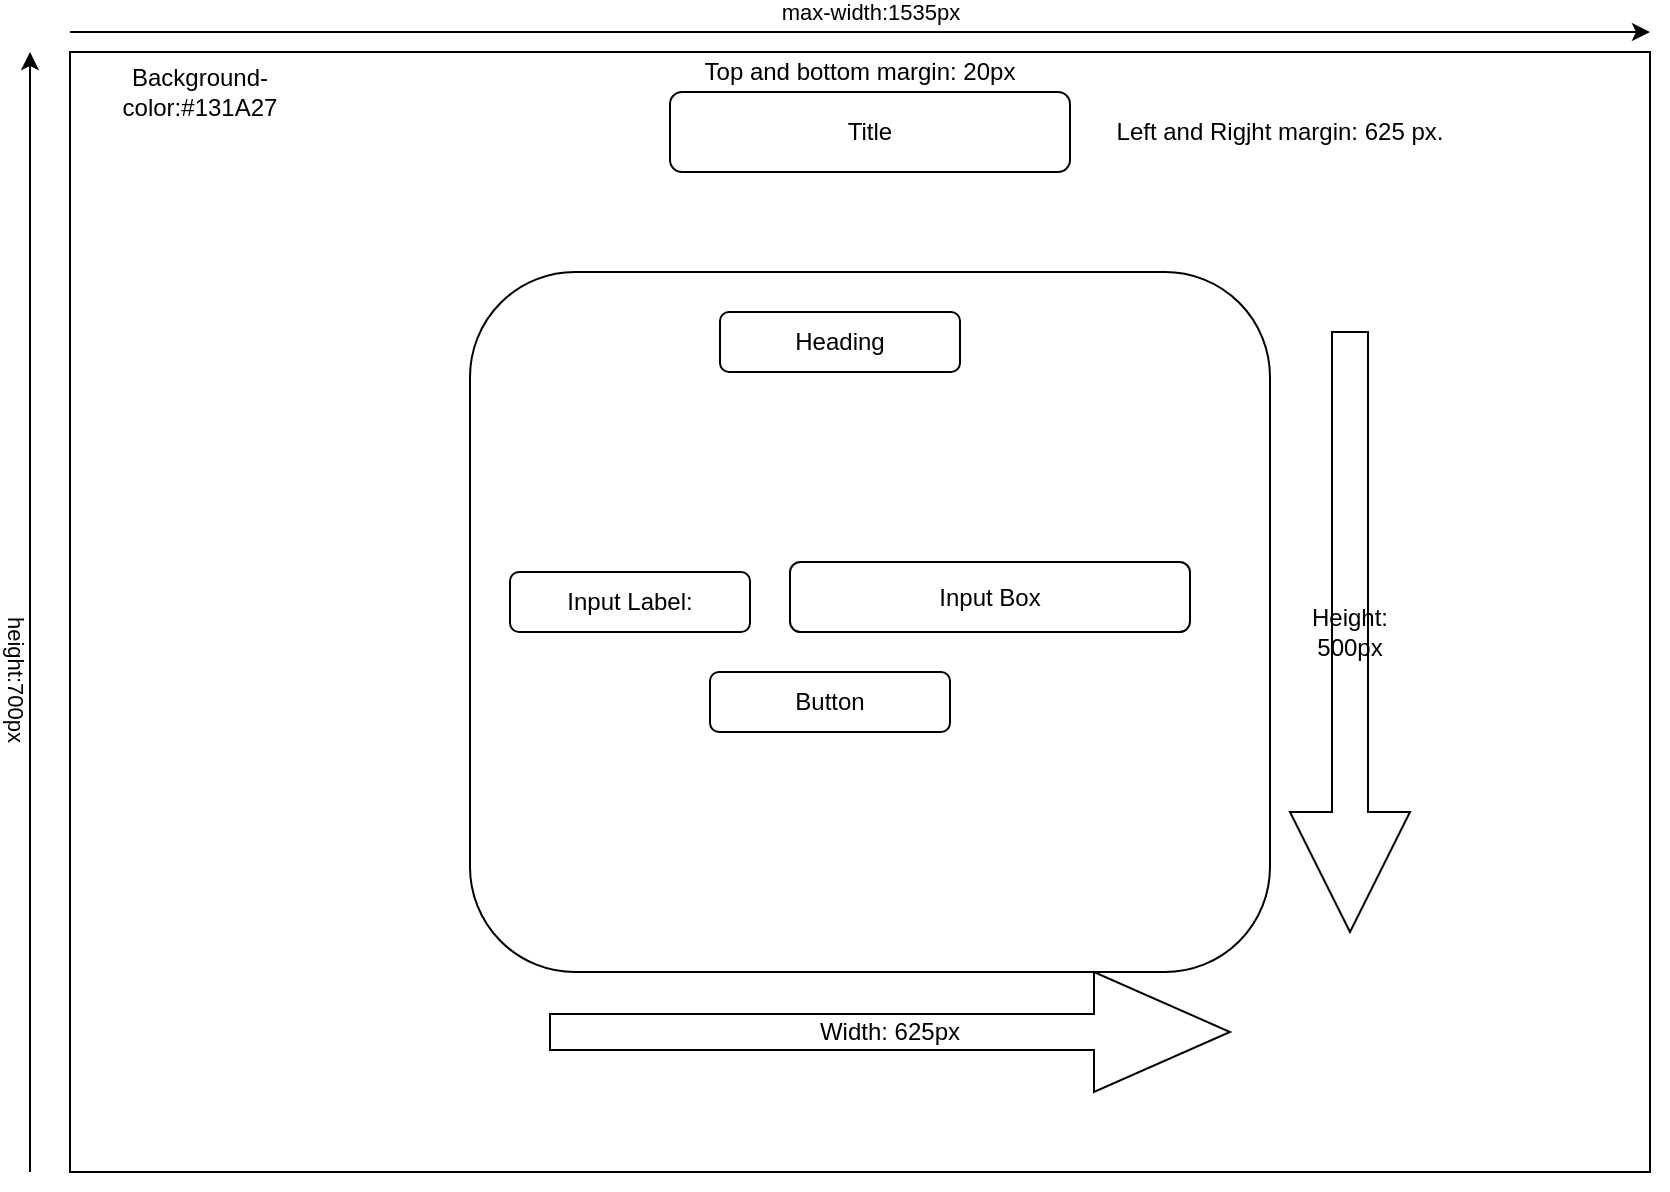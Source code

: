 <mxfile version="14.5.1" type="device"><diagram id="dMy2F7L05SrLf6AGKxrE" name="Page-1"><mxGraphModel dx="1024" dy="592" grid="1" gridSize="10" guides="1" tooltips="1" connect="1" arrows="1" fold="1" page="1" pageScale="1" pageWidth="850" pageHeight="1100" math="0" shadow="0"><root><mxCell id="0"/><mxCell id="1" parent="0"/><mxCell id="18KOpKSJADqLR1cPn7dm-2" value="" style="rounded=0;whiteSpace=wrap;html=1;" vertex="1" parent="1"><mxGeometry x="40" y="40" width="790" height="560" as="geometry"/></mxCell><mxCell id="18KOpKSJADqLR1cPn7dm-3" value="" style="rounded=1;whiteSpace=wrap;html=1;" vertex="1" parent="1"><mxGeometry x="240" y="150" width="400" height="350" as="geometry"/></mxCell><mxCell id="18KOpKSJADqLR1cPn7dm-11" value="" style="endArrow=classic;html=1;" edge="1" parent="1"><mxGeometry relative="1" as="geometry"><mxPoint x="40" y="30" as="sourcePoint"/><mxPoint x="830" y="30" as="targetPoint"/><Array as="points"/></mxGeometry></mxCell><mxCell id="18KOpKSJADqLR1cPn7dm-12" value="max-width:1535px" style="edgeLabel;resizable=0;html=1;align=center;verticalAlign=middle;rotation=0;" connectable="0" vertex="1" parent="18KOpKSJADqLR1cPn7dm-11"><mxGeometry relative="1" as="geometry"><mxPoint x="5" y="-10" as="offset"/></mxGeometry></mxCell><mxCell id="18KOpKSJADqLR1cPn7dm-30" value="" style="endArrow=classic;html=1;" edge="1" parent="1"><mxGeometry width="50" height="50" relative="1" as="geometry"><mxPoint x="20" y="600" as="sourcePoint"/><mxPoint x="20" y="40" as="targetPoint"/><Array as="points"><mxPoint x="20" y="330"/></Array></mxGeometry></mxCell><mxCell id="18KOpKSJADqLR1cPn7dm-31" value="height:700px" style="edgeLabel;html=1;align=center;verticalAlign=middle;resizable=0;points=[];rotation=90;" vertex="1" connectable="0" parent="18KOpKSJADqLR1cPn7dm-30"><mxGeometry x="-0.118" y="7" relative="1" as="geometry"><mxPoint as="offset"/></mxGeometry></mxCell><mxCell id="18KOpKSJADqLR1cPn7dm-32" value="Background-color:#131A27" style="text;html=1;strokeColor=none;fillColor=none;align=center;verticalAlign=middle;whiteSpace=wrap;rounded=0;" vertex="1" parent="1"><mxGeometry x="60" y="50" width="90" height="20" as="geometry"/></mxCell><mxCell id="18KOpKSJADqLR1cPn7dm-33" value="Title" style="rounded=1;whiteSpace=wrap;html=1;" vertex="1" parent="1"><mxGeometry x="340" y="60" width="200" height="40" as="geometry"/></mxCell><mxCell id="18KOpKSJADqLR1cPn7dm-34" value="Top and bottom margin: 20px&lt;br&gt;" style="text;html=1;strokeColor=none;fillColor=none;align=center;verticalAlign=middle;whiteSpace=wrap;rounded=0;" vertex="1" parent="1"><mxGeometry x="335" y="40" width="200" height="20" as="geometry"/></mxCell><mxCell id="18KOpKSJADqLR1cPn7dm-35" value="Left and Rigjht margin: 625 px." style="text;html=1;strokeColor=none;fillColor=none;align=center;verticalAlign=middle;whiteSpace=wrap;rounded=0;" vertex="1" parent="1"><mxGeometry x="560" y="70" width="170" height="20" as="geometry"/></mxCell><mxCell id="18KOpKSJADqLR1cPn7dm-41" value="Width: 625px" style="shape=singleArrow;whiteSpace=wrap;html=1;" vertex="1" parent="1"><mxGeometry x="280" y="500" width="340" height="60" as="geometry"/></mxCell><mxCell id="18KOpKSJADqLR1cPn7dm-42" value="Height: 500px" style="shape=singleArrow;direction=south;whiteSpace=wrap;html=1;" vertex="1" parent="1"><mxGeometry x="650" y="180" width="60" height="300" as="geometry"/></mxCell><mxCell id="18KOpKSJADqLR1cPn7dm-43" value="" style="endArrow=classic;html=1;" edge="1" parent="1" target="18KOpKSJADqLR1cPn7dm-42"><mxGeometry width="50" height="50" relative="1" as="geometry"><mxPoint x="650" y="194" as="sourcePoint"/><mxPoint x="650" y="462" as="targetPoint"/><Array as="points"/></mxGeometry></mxCell><mxCell id="18KOpKSJADqLR1cPn7dm-44" value="Heading" style="rounded=1;whiteSpace=wrap;html=1;" vertex="1" parent="1"><mxGeometry x="365" y="170" width="120" height="30" as="geometry"/></mxCell><mxCell id="18KOpKSJADqLR1cPn7dm-45" value="Input Box" style="rounded=1;whiteSpace=wrap;html=1;" vertex="1" parent="1"><mxGeometry x="400" y="295" width="200" height="35" as="geometry"/></mxCell><mxCell id="18KOpKSJADqLR1cPn7dm-46" value="Button" style="rounded=1;whiteSpace=wrap;html=1;" vertex="1" parent="1"><mxGeometry x="360" y="350" width="120" height="30" as="geometry"/></mxCell><mxCell id="18KOpKSJADqLR1cPn7dm-47" value="Input Label:" style="rounded=1;whiteSpace=wrap;html=1;" vertex="1" parent="1"><mxGeometry x="260" y="300" width="120" height="30" as="geometry"/></mxCell></root></mxGraphModel></diagram></mxfile>